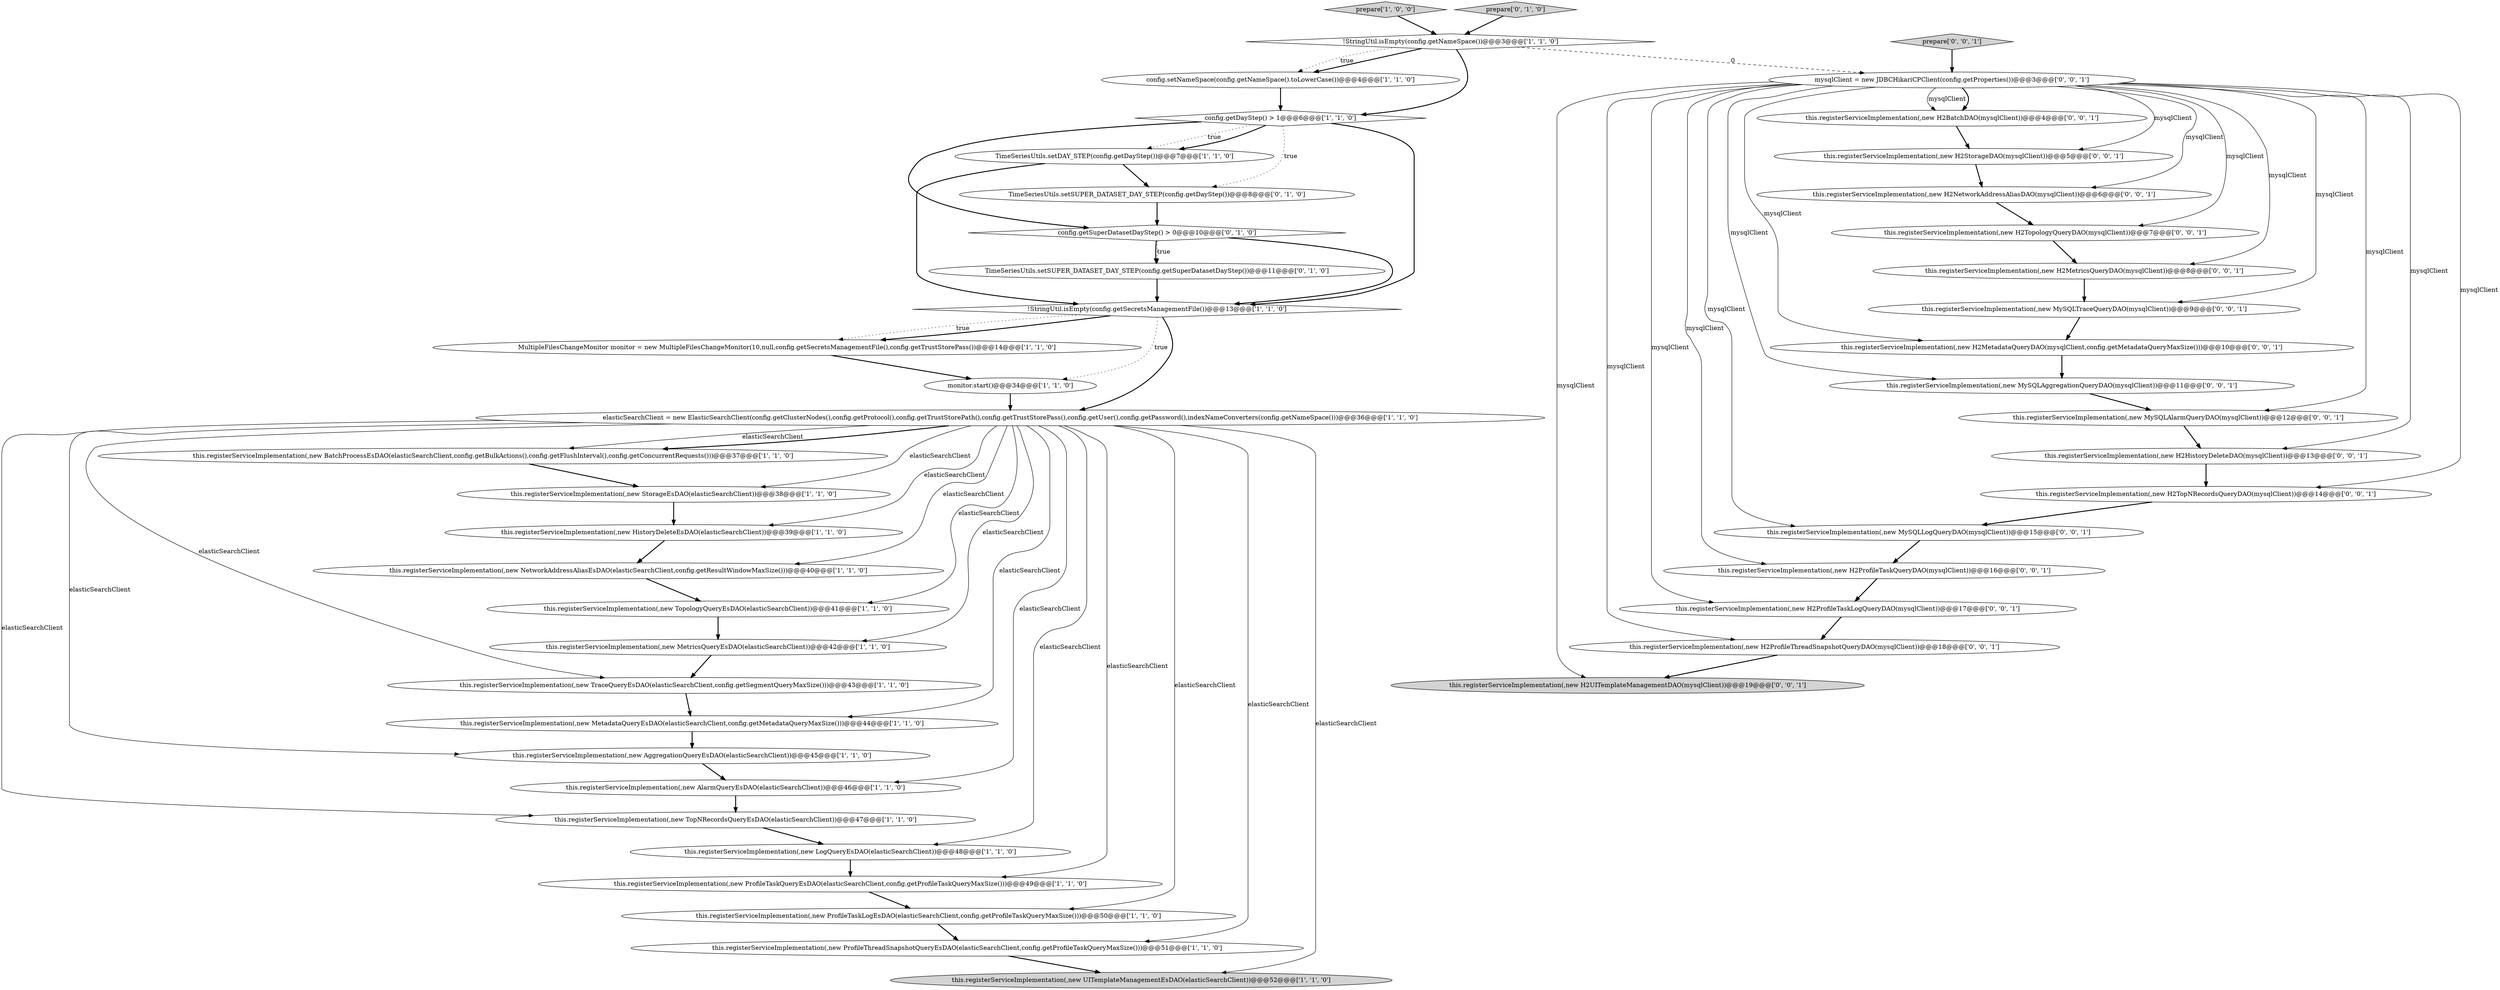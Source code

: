 digraph {
24 [style = filled, label = "!StringUtil.isEmpty(config.getNameSpace())@@@3@@@['1', '1', '0']", fillcolor = white, shape = diamond image = "AAA0AAABBB1BBB"];
0 [style = filled, label = "this.registerServiceImplementation(,new HistoryDeleteEsDAO(elasticSearchClient))@@@39@@@['1', '1', '0']", fillcolor = white, shape = ellipse image = "AAA0AAABBB1BBB"];
41 [style = filled, label = "this.registerServiceImplementation(,new H2UITemplateManagementDAO(mysqlClient))@@@19@@@['0', '0', '1']", fillcolor = lightgray, shape = ellipse image = "AAA0AAABBB3BBB"];
42 [style = filled, label = "this.registerServiceImplementation(,new MySQLAggregationQueryDAO(mysqlClient))@@@11@@@['0', '0', '1']", fillcolor = white, shape = ellipse image = "AAA0AAABBB3BBB"];
33 [style = filled, label = "this.registerServiceImplementation(,new H2TopNRecordsQueryDAO(mysqlClient))@@@14@@@['0', '0', '1']", fillcolor = white, shape = ellipse image = "AAA0AAABBB3BBB"];
38 [style = filled, label = "this.registerServiceImplementation(,new H2ProfileThreadSnapshotQueryDAO(mysqlClient))@@@18@@@['0', '0', '1']", fillcolor = white, shape = ellipse image = "AAA0AAABBB3BBB"];
18 [style = filled, label = "this.registerServiceImplementation(,new TopNRecordsQueryEsDAO(elasticSearchClient))@@@47@@@['1', '1', '0']", fillcolor = white, shape = ellipse image = "AAA0AAABBB1BBB"];
43 [style = filled, label = "this.registerServiceImplementation(,new H2NetworkAddressAliasDAO(mysqlClient))@@@6@@@['0', '0', '1']", fillcolor = white, shape = ellipse image = "AAA0AAABBB3BBB"];
9 [style = filled, label = "this.registerServiceImplementation(,new AggregationQueryEsDAO(elasticSearchClient))@@@45@@@['1', '1', '0']", fillcolor = white, shape = ellipse image = "AAA0AAABBB1BBB"];
32 [style = filled, label = "prepare['0', '0', '1']", fillcolor = lightgray, shape = diamond image = "AAA0AAABBB3BBB"];
2 [style = filled, label = "this.registerServiceImplementation(,new ProfileThreadSnapshotQueryEsDAO(elasticSearchClient,config.getProfileTaskQueryMaxSize()))@@@51@@@['1', '1', '0']", fillcolor = white, shape = ellipse image = "AAA0AAABBB1BBB"];
3 [style = filled, label = "this.registerServiceImplementation(,new MetadataQueryEsDAO(elasticSearchClient,config.getMetadataQueryMaxSize()))@@@44@@@['1', '1', '0']", fillcolor = white, shape = ellipse image = "AAA0AAABBB1BBB"];
30 [style = filled, label = "this.registerServiceImplementation(,new H2StorageDAO(mysqlClient))@@@5@@@['0', '0', '1']", fillcolor = white, shape = ellipse image = "AAA0AAABBB3BBB"];
7 [style = filled, label = "monitor.start()@@@34@@@['1', '1', '0']", fillcolor = white, shape = ellipse image = "AAA0AAABBB1BBB"];
14 [style = filled, label = "TimeSeriesUtils.setDAY_STEP(config.getDayStep())@@@7@@@['1', '1', '0']", fillcolor = white, shape = ellipse image = "AAA0AAABBB1BBB"];
5 [style = filled, label = "elasticSearchClient = new ElasticSearchClient(config.getClusterNodes(),config.getProtocol(),config.getTrustStorePath(),config.getTrustStorePass(),config.getUser(),config.getPassword(),indexNameConverters(config.getNameSpace()))@@@36@@@['1', '1', '0']", fillcolor = white, shape = ellipse image = "AAA0AAABBB1BBB"];
37 [style = filled, label = "this.registerServiceImplementation(,new MySQLLogQueryDAO(mysqlClient))@@@15@@@['0', '0', '1']", fillcolor = white, shape = ellipse image = "AAA0AAABBB3BBB"];
36 [style = filled, label = "this.registerServiceImplementation(,new H2ProfileTaskLogQueryDAO(mysqlClient))@@@17@@@['0', '0', '1']", fillcolor = white, shape = ellipse image = "AAA0AAABBB3BBB"];
6 [style = filled, label = "this.registerServiceImplementation(,new UITemplateManagementEsDAO(elasticSearchClient))@@@52@@@['1', '1', '0']", fillcolor = lightgray, shape = ellipse image = "AAA0AAABBB1BBB"];
31 [style = filled, label = "this.registerServiceImplementation(,new H2HistoryDeleteDAO(mysqlClient))@@@13@@@['0', '0', '1']", fillcolor = white, shape = ellipse image = "AAA0AAABBB3BBB"];
16 [style = filled, label = "prepare['1', '0', '0']", fillcolor = lightgray, shape = diamond image = "AAA0AAABBB1BBB"];
13 [style = filled, label = "config.setNameSpace(config.getNameSpace().toLowerCase())@@@4@@@['1', '1', '0']", fillcolor = white, shape = ellipse image = "AAA0AAABBB1BBB"];
11 [style = filled, label = "config.getDayStep() > 1@@@6@@@['1', '1', '0']", fillcolor = white, shape = diamond image = "AAA0AAABBB1BBB"];
39 [style = filled, label = "mysqlClient = new JDBCHikariCPClient(config.getProperties())@@@3@@@['0', '0', '1']", fillcolor = white, shape = ellipse image = "AAA0AAABBB3BBB"];
1 [style = filled, label = "this.registerServiceImplementation(,new MetricsQueryEsDAO(elasticSearchClient))@@@42@@@['1', '1', '0']", fillcolor = white, shape = ellipse image = "AAA0AAABBB1BBB"];
26 [style = filled, label = "prepare['0', '1', '0']", fillcolor = lightgray, shape = diamond image = "AAA0AAABBB2BBB"];
10 [style = filled, label = "this.registerServiceImplementation(,new TopologyQueryEsDAO(elasticSearchClient))@@@41@@@['1', '1', '0']", fillcolor = white, shape = ellipse image = "AAA0AAABBB1BBB"];
45 [style = filled, label = "this.registerServiceImplementation(,new H2MetadataQueryDAO(mysqlClient,config.getMetadataQueryMaxSize()))@@@10@@@['0', '0', '1']", fillcolor = white, shape = ellipse image = "AAA0AAABBB3BBB"];
4 [style = filled, label = "this.registerServiceImplementation(,new LogQueryEsDAO(elasticSearchClient))@@@48@@@['1', '1', '0']", fillcolor = white, shape = ellipse image = "AAA0AAABBB1BBB"];
40 [style = filled, label = "this.registerServiceImplementation(,new H2TopologyQueryDAO(mysqlClient))@@@7@@@['0', '0', '1']", fillcolor = white, shape = ellipse image = "AAA0AAABBB3BBB"];
46 [style = filled, label = "this.registerServiceImplementation(,new H2ProfileTaskQueryDAO(mysqlClient))@@@16@@@['0', '0', '1']", fillcolor = white, shape = ellipse image = "AAA0AAABBB3BBB"];
23 [style = filled, label = "!StringUtil.isEmpty(config.getSecretsManagementFile())@@@13@@@['1', '1', '0']", fillcolor = white, shape = diamond image = "AAA0AAABBB1BBB"];
29 [style = filled, label = "this.registerServiceImplementation(,new H2MetricsQueryDAO(mysqlClient))@@@8@@@['0', '0', '1']", fillcolor = white, shape = ellipse image = "AAA0AAABBB3BBB"];
28 [style = filled, label = "config.getSuperDatasetDayStep() > 0@@@10@@@['0', '1', '0']", fillcolor = white, shape = diamond image = "AAA1AAABBB2BBB"];
19 [style = filled, label = "this.registerServiceImplementation(,new BatchProcessEsDAO(elasticSearchClient,config.getBulkActions(),config.getFlushInterval(),config.getConcurrentRequests()))@@@37@@@['1', '1', '0']", fillcolor = white, shape = ellipse image = "AAA0AAABBB1BBB"];
21 [style = filled, label = "this.registerServiceImplementation(,new TraceQueryEsDAO(elasticSearchClient,config.getSegmentQueryMaxSize()))@@@43@@@['1', '1', '0']", fillcolor = white, shape = ellipse image = "AAA0AAABBB1BBB"];
17 [style = filled, label = "this.registerServiceImplementation(,new AlarmQueryEsDAO(elasticSearchClient))@@@46@@@['1', '1', '0']", fillcolor = white, shape = ellipse image = "AAA0AAABBB1BBB"];
27 [style = filled, label = "TimeSeriesUtils.setSUPER_DATASET_DAY_STEP(config.getSuperDatasetDayStep())@@@11@@@['0', '1', '0']", fillcolor = white, shape = ellipse image = "AAA1AAABBB2BBB"];
34 [style = filled, label = "this.registerServiceImplementation(,new MySQLTraceQueryDAO(mysqlClient))@@@9@@@['0', '0', '1']", fillcolor = white, shape = ellipse image = "AAA0AAABBB3BBB"];
25 [style = filled, label = "TimeSeriesUtils.setSUPER_DATASET_DAY_STEP(config.getDayStep())@@@8@@@['0', '1', '0']", fillcolor = white, shape = ellipse image = "AAA1AAABBB2BBB"];
15 [style = filled, label = "this.registerServiceImplementation(,new NetworkAddressAliasEsDAO(elasticSearchClient,config.getResultWindowMaxSize()))@@@40@@@['1', '1', '0']", fillcolor = white, shape = ellipse image = "AAA0AAABBB1BBB"];
44 [style = filled, label = "this.registerServiceImplementation(,new MySQLAlarmQueryDAO(mysqlClient))@@@12@@@['0', '0', '1']", fillcolor = white, shape = ellipse image = "AAA0AAABBB3BBB"];
8 [style = filled, label = "this.registerServiceImplementation(,new ProfileTaskQueryEsDAO(elasticSearchClient,config.getProfileTaskQueryMaxSize()))@@@49@@@['1', '1', '0']", fillcolor = white, shape = ellipse image = "AAA0AAABBB1BBB"];
20 [style = filled, label = "this.registerServiceImplementation(,new StorageEsDAO(elasticSearchClient))@@@38@@@['1', '1', '0']", fillcolor = white, shape = ellipse image = "AAA0AAABBB1BBB"];
22 [style = filled, label = "MultipleFilesChangeMonitor monitor = new MultipleFilesChangeMonitor(10,null,config.getSecretsManagementFile(),config.getTrustStorePass())@@@14@@@['1', '1', '0']", fillcolor = white, shape = ellipse image = "AAA0AAABBB1BBB"];
12 [style = filled, label = "this.registerServiceImplementation(,new ProfileTaskLogEsDAO(elasticSearchClient,config.getProfileTaskQueryMaxSize()))@@@50@@@['1', '1', '0']", fillcolor = white, shape = ellipse image = "AAA0AAABBB1BBB"];
35 [style = filled, label = "this.registerServiceImplementation(,new H2BatchDAO(mysqlClient))@@@4@@@['0', '0', '1']", fillcolor = white, shape = ellipse image = "AAA0AAABBB3BBB"];
23->22 [style = bold, label=""];
39->30 [style = solid, label="mysqlClient"];
24->13 [style = bold, label=""];
21->3 [style = bold, label=""];
24->39 [style = dashed, label="0"];
39->29 [style = solid, label="mysqlClient"];
30->43 [style = bold, label=""];
38->41 [style = bold, label=""];
4->8 [style = bold, label=""];
23->7 [style = dotted, label="true"];
5->19 [style = solid, label="elasticSearchClient"];
23->22 [style = dotted, label="true"];
13->11 [style = bold, label=""];
25->28 [style = bold, label=""];
0->15 [style = bold, label=""];
39->41 [style = solid, label="mysqlClient"];
5->12 [style = solid, label="elasticSearchClient"];
39->37 [style = solid, label="mysqlClient"];
39->38 [style = solid, label="mysqlClient"];
9->17 [style = bold, label=""];
5->0 [style = solid, label="elasticSearchClient"];
5->2 [style = solid, label="elasticSearchClient"];
3->9 [style = bold, label=""];
5->1 [style = solid, label="elasticSearchClient"];
11->23 [style = bold, label=""];
36->38 [style = bold, label=""];
20->0 [style = bold, label=""];
31->33 [style = bold, label=""];
42->44 [style = bold, label=""];
5->21 [style = solid, label="elasticSearchClient"];
26->24 [style = bold, label=""];
35->30 [style = bold, label=""];
39->35 [style = bold, label=""];
44->31 [style = bold, label=""];
24->11 [style = bold, label=""];
33->37 [style = bold, label=""];
28->27 [style = bold, label=""];
5->3 [style = solid, label="elasticSearchClient"];
11->14 [style = dotted, label="true"];
23->5 [style = bold, label=""];
39->33 [style = solid, label="mysqlClient"];
14->23 [style = bold, label=""];
5->18 [style = solid, label="elasticSearchClient"];
5->6 [style = solid, label="elasticSearchClient"];
5->9 [style = solid, label="elasticSearchClient"];
11->28 [style = bold, label=""];
24->13 [style = dotted, label="true"];
5->19 [style = bold, label=""];
39->36 [style = solid, label="mysqlClient"];
39->45 [style = solid, label="mysqlClient"];
12->2 [style = bold, label=""];
34->45 [style = bold, label=""];
39->31 [style = solid, label="mysqlClient"];
28->23 [style = bold, label=""];
39->35 [style = solid, label="mysqlClient"];
28->27 [style = dotted, label="true"];
11->14 [style = bold, label=""];
10->1 [style = bold, label=""];
43->40 [style = bold, label=""];
14->25 [style = bold, label=""];
40->29 [style = bold, label=""];
7->5 [style = bold, label=""];
2->6 [style = bold, label=""];
39->46 [style = solid, label="mysqlClient"];
37->46 [style = bold, label=""];
46->36 [style = bold, label=""];
39->42 [style = solid, label="mysqlClient"];
15->10 [style = bold, label=""];
5->17 [style = solid, label="elasticSearchClient"];
39->44 [style = solid, label="mysqlClient"];
16->24 [style = bold, label=""];
8->12 [style = bold, label=""];
19->20 [style = bold, label=""];
1->21 [style = bold, label=""];
32->39 [style = bold, label=""];
27->23 [style = bold, label=""];
5->10 [style = solid, label="elasticSearchClient"];
39->43 [style = solid, label="mysqlClient"];
5->15 [style = solid, label="elasticSearchClient"];
39->34 [style = solid, label="mysqlClient"];
29->34 [style = bold, label=""];
5->4 [style = solid, label="elasticSearchClient"];
45->42 [style = bold, label=""];
39->40 [style = solid, label="mysqlClient"];
22->7 [style = bold, label=""];
11->25 [style = dotted, label="true"];
5->8 [style = solid, label="elasticSearchClient"];
5->20 [style = solid, label="elasticSearchClient"];
18->4 [style = bold, label=""];
17->18 [style = bold, label=""];
}
